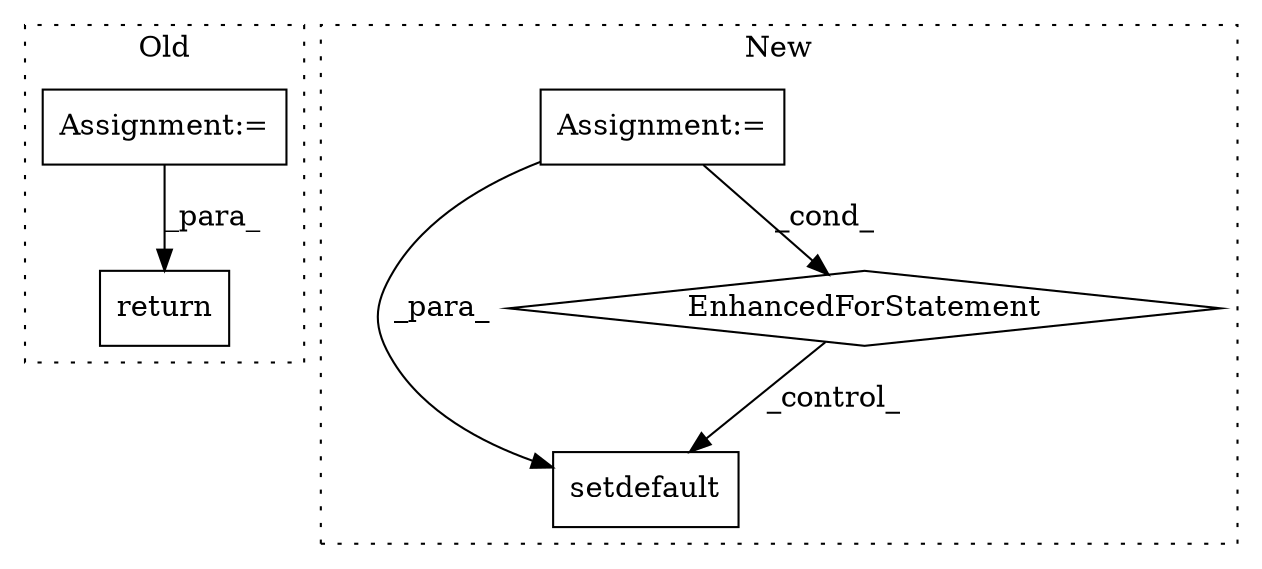 digraph G {
subgraph cluster0 {
1 [label="return" a="41" s="1391" l="18" shape="box"];
3 [label="Assignment:=" a="7" s="1645" l="35" shape="box"];
label = "Old";
style="dotted";
}
subgraph cluster1 {
2 [label="setdefault" a="32" s="1688,1718" l="11,1" shape="box"];
4 [label="Assignment:=" a="7" s="1567,1665" l="71,2" shape="box"];
5 [label="EnhancedForStatement" a="70" s="1567,1665" l="71,2" shape="diamond"];
label = "New";
style="dotted";
}
3 -> 1 [label="_para_"];
4 -> 5 [label="_cond_"];
4 -> 2 [label="_para_"];
5 -> 2 [label="_control_"];
}